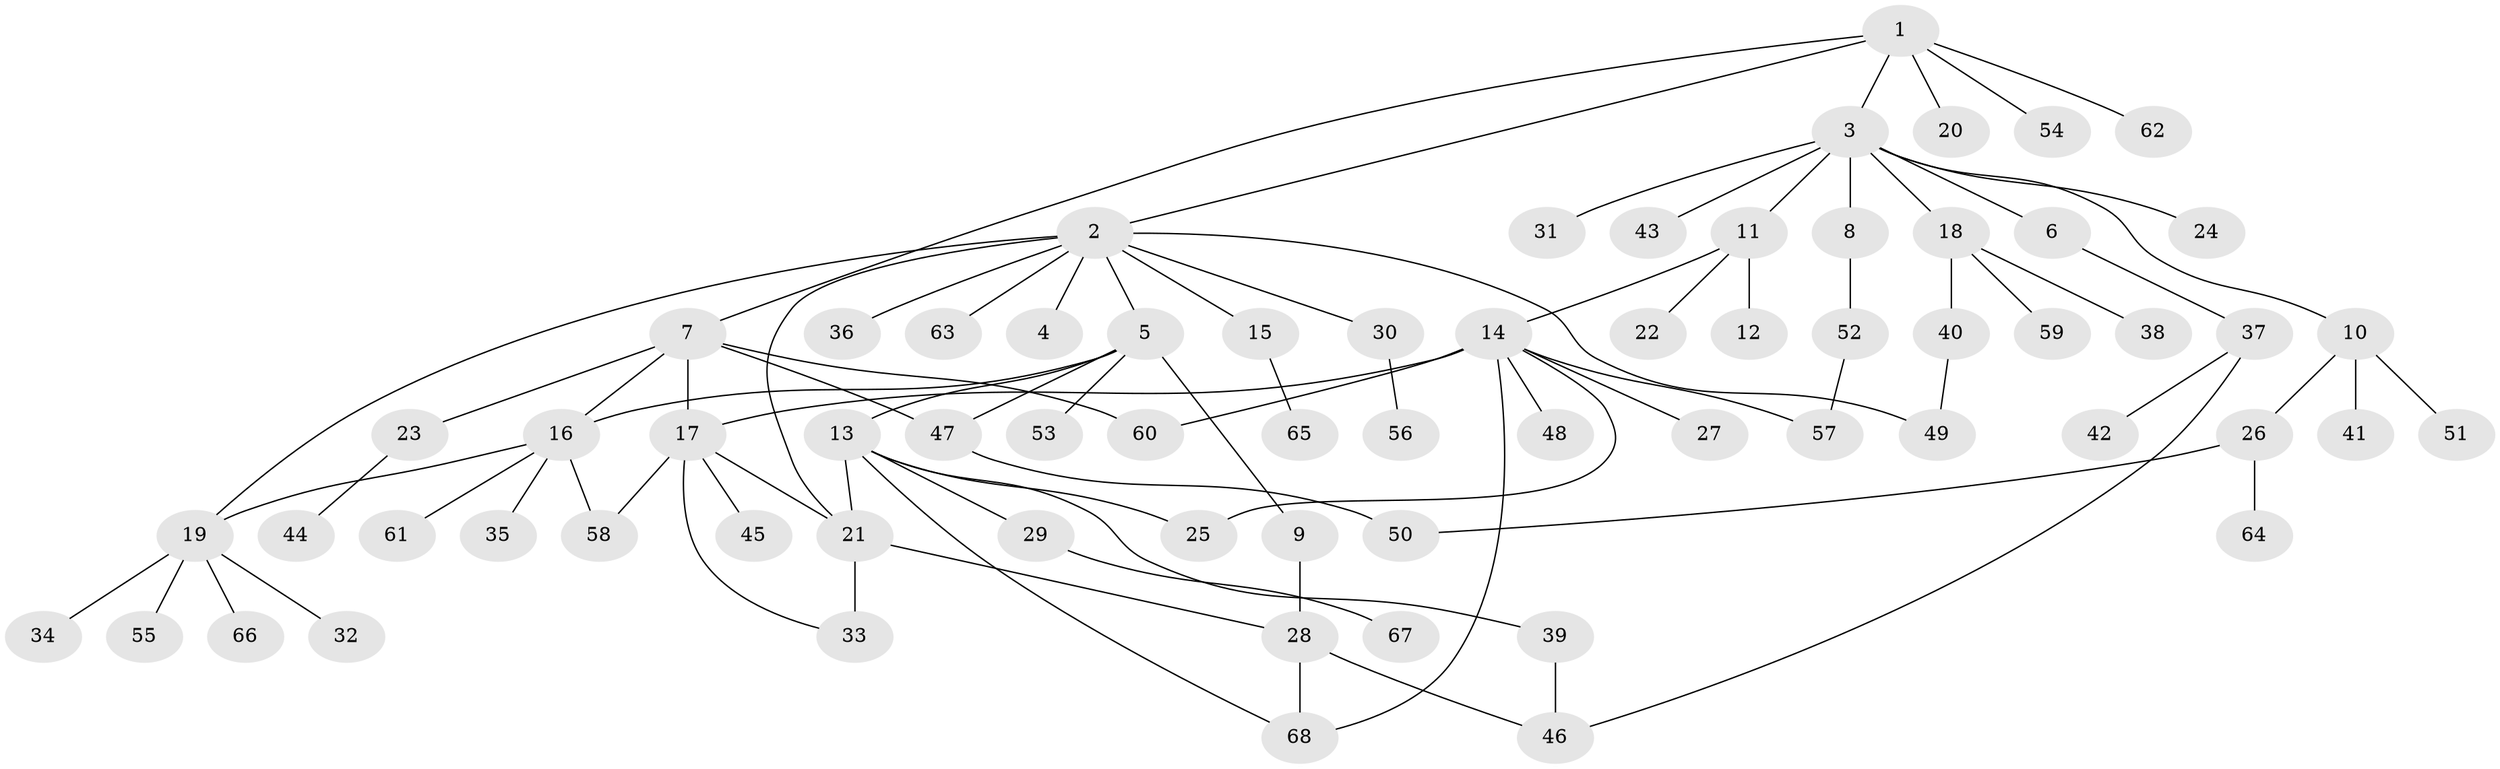 // original degree distribution, {7: 0.029411764705882353, 11: 0.007352941176470588, 26: 0.007352941176470588, 1: 0.5882352941176471, 8: 0.029411764705882353, 3: 0.10294117647058823, 5: 0.03676470588235294, 2: 0.16176470588235295, 6: 0.007352941176470588, 4: 0.029411764705882353}
// Generated by graph-tools (version 1.1) at 2025/35/03/09/25 02:35:35]
// undirected, 68 vertices, 85 edges
graph export_dot {
graph [start="1"]
  node [color=gray90,style=filled];
  1;
  2;
  3;
  4;
  5;
  6;
  7;
  8;
  9;
  10;
  11;
  12;
  13;
  14;
  15;
  16;
  17;
  18;
  19;
  20;
  21;
  22;
  23;
  24;
  25;
  26;
  27;
  28;
  29;
  30;
  31;
  32;
  33;
  34;
  35;
  36;
  37;
  38;
  39;
  40;
  41;
  42;
  43;
  44;
  45;
  46;
  47;
  48;
  49;
  50;
  51;
  52;
  53;
  54;
  55;
  56;
  57;
  58;
  59;
  60;
  61;
  62;
  63;
  64;
  65;
  66;
  67;
  68;
  1 -- 2 [weight=1.0];
  1 -- 3 [weight=1.0];
  1 -- 7 [weight=1.0];
  1 -- 20 [weight=1.0];
  1 -- 54 [weight=1.0];
  1 -- 62 [weight=1.0];
  2 -- 4 [weight=1.0];
  2 -- 5 [weight=1.0];
  2 -- 15 [weight=1.0];
  2 -- 19 [weight=1.0];
  2 -- 21 [weight=1.0];
  2 -- 30 [weight=1.0];
  2 -- 36 [weight=1.0];
  2 -- 49 [weight=1.0];
  2 -- 63 [weight=1.0];
  3 -- 6 [weight=1.0];
  3 -- 8 [weight=17.0];
  3 -- 10 [weight=1.0];
  3 -- 11 [weight=1.0];
  3 -- 18 [weight=1.0];
  3 -- 24 [weight=1.0];
  3 -- 31 [weight=1.0];
  3 -- 43 [weight=1.0];
  5 -- 9 [weight=1.0];
  5 -- 13 [weight=1.0];
  5 -- 16 [weight=1.0];
  5 -- 47 [weight=2.0];
  5 -- 53 [weight=1.0];
  6 -- 37 [weight=1.0];
  7 -- 16 [weight=1.0];
  7 -- 17 [weight=1.0];
  7 -- 23 [weight=1.0];
  7 -- 47 [weight=2.0];
  7 -- 60 [weight=2.0];
  8 -- 52 [weight=1.0];
  9 -- 28 [weight=3.0];
  10 -- 26 [weight=1.0];
  10 -- 41 [weight=1.0];
  10 -- 51 [weight=1.0];
  11 -- 12 [weight=1.0];
  11 -- 14 [weight=1.0];
  11 -- 22 [weight=1.0];
  13 -- 21 [weight=1.0];
  13 -- 25 [weight=1.0];
  13 -- 29 [weight=1.0];
  13 -- 39 [weight=1.0];
  13 -- 68 [weight=1.0];
  14 -- 17 [weight=1.0];
  14 -- 25 [weight=6.0];
  14 -- 27 [weight=1.0];
  14 -- 48 [weight=1.0];
  14 -- 57 [weight=1.0];
  14 -- 60 [weight=1.0];
  14 -- 68 [weight=1.0];
  15 -- 65 [weight=1.0];
  16 -- 19 [weight=1.0];
  16 -- 35 [weight=1.0];
  16 -- 58 [weight=1.0];
  16 -- 61 [weight=1.0];
  17 -- 21 [weight=1.0];
  17 -- 33 [weight=1.0];
  17 -- 45 [weight=4.0];
  17 -- 58 [weight=1.0];
  18 -- 38 [weight=1.0];
  18 -- 40 [weight=1.0];
  18 -- 59 [weight=1.0];
  19 -- 32 [weight=1.0];
  19 -- 34 [weight=1.0];
  19 -- 55 [weight=1.0];
  19 -- 66 [weight=1.0];
  21 -- 28 [weight=1.0];
  21 -- 33 [weight=3.0];
  23 -- 44 [weight=1.0];
  26 -- 50 [weight=1.0];
  26 -- 64 [weight=1.0];
  28 -- 46 [weight=1.0];
  28 -- 68 [weight=1.0];
  29 -- 67 [weight=1.0];
  30 -- 56 [weight=1.0];
  37 -- 42 [weight=1.0];
  37 -- 46 [weight=1.0];
  39 -- 46 [weight=1.0];
  40 -- 49 [weight=1.0];
  47 -- 50 [weight=1.0];
  52 -- 57 [weight=1.0];
}

